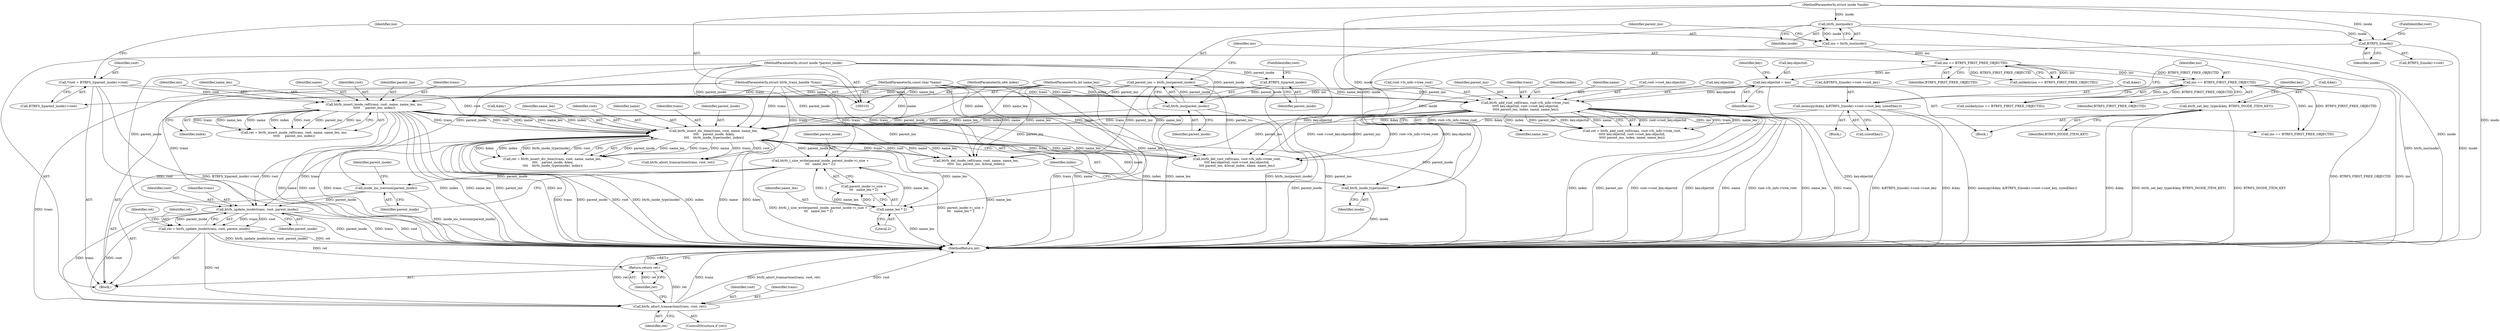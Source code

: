 digraph "0_linux_9c52057c698fb96f8f07e7a4bcf4801a092bda89@API" {
"1000240" [label="(Call,btrfs_i_size_write(parent_inode, parent_inode->i_size +\n\t\t\t   name_len * 2))"];
"1000213" [label="(Call,btrfs_insert_dir_item(trans, root, name, name_len,\n \t\t\t\t    parent_inode, &key,\n \t\t\t\t    btrfs_inode_type(inode), index))"];
"1000199" [label="(Call,btrfs_insert_inode_ref(trans, root, name, name_len, ino,\n\t\t\t\t\t     parent_ino, index))"];
"1000102" [label="(MethodParameterIn,struct btrfs_trans_handle *trans)"];
"1000116" [label="(Call,*root = BTRFS_I(parent_inode)->root)"];
"1000105" [label="(MethodParameterIn,const char *name)"];
"1000106" [label="(MethodParameterIn,int name_len)"];
"1000168" [label="(Call,ino == BTRFS_FIRST_FREE_OBJECTID)"];
"1000134" [label="(Call,ino == BTRFS_FIRST_FREE_OBJECTID)"];
"1000123" [label="(Call,ino = btrfs_ino(inode))"];
"1000125" [label="(Call,btrfs_ino(inode))"];
"1000104" [label="(MethodParameterIn,struct inode *inode)"];
"1000128" [label="(Call,parent_ino = btrfs_ino(parent_inode))"];
"1000130" [label="(Call,btrfs_ino(parent_inode))"];
"1000119" [label="(Call,BTRFS_I(parent_inode))"];
"1000103" [label="(MethodParameterIn,struct inode *parent_inode)"];
"1000108" [label="(MethodParameterIn,u64 index)"];
"1000174" [label="(Call,btrfs_add_root_ref(trans, root->fs_info->tree_root,\n\t\t\t\t\t key.objectid, root->root_key.objectid,\n\t\t\t\t\t parent_ino, index, name, name_len))"];
"1000152" [label="(Call,key.objectid = ino)"];
"1000138" [label="(Call,memcpy(&key, &BTRFS_I(inode)->root->root_key, sizeof(key)))"];
"1000157" [label="(Call,btrfs_set_key_type(&key, BTRFS_INODE_ITEM_KEY))"];
"1000221" [label="(Call,btrfs_inode_type(inode))"];
"1000144" [label="(Call,BTRFS_I(inode))"];
"1000246" [label="(Call,name_len * 2)"];
"1000249" [label="(Call,inode_inc_iversion(parent_inode))"];
"1000262" [label="(Call,btrfs_update_inode(trans, root, parent_inode))"];
"1000260" [label="(Call,ret = btrfs_update_inode(trans, root, parent_inode))"];
"1000268" [label="(Call,btrfs_abort_transaction(trans, root, ret))"];
"1000272" [label="(Return,return ret;)"];
"1000242" [label="(Call,parent_inode->i_size +\n\t\t\t   name_len * 2)"];
"1000128" [label="(Call,parent_ino = btrfs_ino(parent_inode))"];
"1000151" [label="(Block,)"];
"1000273" [label="(Identifier,ret)"];
"1000137" [label="(Block,)"];
"1000270" [label="(Identifier,root)"];
"1000277" [label="(Call,ino == BTRFS_FIRST_FREE_OBJECTID)"];
"1000213" [label="(Call,btrfs_insert_dir_item(trans, root, name, name_len,\n \t\t\t\t    parent_inode, &key,\n \t\t\t\t    btrfs_inode_type(inode), index))"];
"1000117" [label="(Identifier,root)"];
"1000141" [label="(Call,&BTRFS_I(inode)->root->root_key)"];
"1000219" [label="(Call,&key)"];
"1000156" [label="(Identifier,ino)"];
"1000118" [label="(Call,BTRFS_I(parent_inode)->root)"];
"1000271" [label="(Identifier,ret)"];
"1000211" [label="(Call,ret = btrfs_insert_dir_item(trans, root, name, name_len,\n \t\t\t\t    parent_inode, &key,\n \t\t\t\t    btrfs_inode_type(inode), index))"];
"1000124" [label="(Identifier,ino)"];
"1000146" [label="(FieldIdentifier,root)"];
"1000217" [label="(Identifier,name_len)"];
"1000240" [label="(Call,btrfs_i_size_write(parent_inode, parent_inode->i_size +\n\t\t\t   name_len * 2))"];
"1000265" [label="(Identifier,parent_inode)"];
"1000241" [label="(Identifier,parent_inode)"];
"1000116" [label="(Call,*root = BTRFS_I(parent_inode)->root)"];
"1000176" [label="(Call,root->fs_info->tree_root)"];
"1000313" [label="(Call,btrfs_del_inode_ref(trans, root, name, name_len,\n\t\t\t\t\t  ino, parent_ino, &local_index))"];
"1000170" [label="(Identifier,BTRFS_FIRST_FREE_OBJECTID)"];
"1000145" [label="(Identifier,inode)"];
"1000234" [label="(Call,btrfs_abort_transaction(trans, root, ret))"];
"1000123" [label="(Call,ino = btrfs_ino(inode))"];
"1000144" [label="(Call,BTRFS_I(inode))"];
"1000126" [label="(Identifier,inode)"];
"1000247" [label="(Identifier,name_len)"];
"1000143" [label="(Call,BTRFS_I(inode)->root)"];
"1000167" [label="(Call,unlikely(ino == BTRFS_FIRST_FREE_OBJECTID))"];
"1000215" [label="(Identifier,root)"];
"1000206" [label="(Identifier,index)"];
"1000205" [label="(Identifier,parent_ino)"];
"1000248" [label="(Literal,2)"];
"1000109" [label="(Block,)"];
"1000189" [label="(Identifier,parent_ino)"];
"1000120" [label="(Identifier,parent_inode)"];
"1000119" [label="(Call,BTRFS_I(parent_inode))"];
"1000136" [label="(Identifier,BTRFS_FIRST_FREE_OBJECTID)"];
"1000216" [label="(Identifier,name)"];
"1000169" [label="(Identifier,ino)"];
"1000160" [label="(Identifier,BTRFS_INODE_ITEM_KEY)"];
"1000200" [label="(Identifier,trans)"];
"1000264" [label="(Identifier,root)"];
"1000168" [label="(Call,ino == BTRFS_FIRST_FREE_OBJECTID)"];
"1000102" [label="(MethodParameterIn,struct btrfs_trans_handle *trans)"];
"1000272" [label="(Return,return ret;)"];
"1000263" [label="(Identifier,trans)"];
"1000192" [label="(Identifier,name_len)"];
"1000260" [label="(Call,ret = btrfs_update_inode(trans, root, parent_inode))"];
"1000285" [label="(Call,btrfs_del_root_ref(trans, root->fs_info->tree_root,\n\t\t\t\t key.objectid, root->root_key.objectid,\n\t\t\t\t parent_ino, &local_index, name, name_len))"];
"1000175" [label="(Identifier,trans)"];
"1000250" [label="(Identifier,parent_inode)"];
"1000130" [label="(Call,btrfs_ino(parent_inode))"];
"1000249" [label="(Call,inode_inc_iversion(parent_inode))"];
"1000222" [label="(Identifier,inode)"];
"1000157" [label="(Call,btrfs_set_key_type(&key, BTRFS_INODE_ITEM_KEY))"];
"1000104" [label="(MethodParameterIn,struct inode *inode)"];
"1000204" [label="(Identifier,ino)"];
"1000190" [label="(Identifier,index)"];
"1000148" [label="(Call,sizeof(key))"];
"1000108" [label="(MethodParameterIn,u64 index)"];
"1000153" [label="(Call,key.objectid)"];
"1000133" [label="(Call,unlikely(ino == BTRFS_FIRST_FREE_OBJECTID))"];
"1000131" [label="(Identifier,parent_inode)"];
"1000103" [label="(MethodParameterIn,struct inode *parent_inode)"];
"1000106" [label="(MethodParameterIn,int name_len)"];
"1000269" [label="(Identifier,trans)"];
"1000253" [label="(Identifier,parent_inode)"];
"1000268" [label="(Call,btrfs_abort_transaction(trans, root, ret))"];
"1000134" [label="(Call,ino == BTRFS_FIRST_FREE_OBJECTID)"];
"1000174" [label="(Call,btrfs_add_root_ref(trans, root->fs_info->tree_root,\n\t\t\t\t\t key.objectid, root->root_key.objectid,\n\t\t\t\t\t parent_ino, index, name, name_len))"];
"1000152" [label="(Call,key.objectid = ino)"];
"1000105" [label="(MethodParameterIn,const char *name)"];
"1000158" [label="(Call,&key)"];
"1000262" [label="(Call,btrfs_update_inode(trans, root, parent_inode))"];
"1000121" [label="(FieldIdentifier,root)"];
"1000324" [label="(MethodReturn,int)"];
"1000197" [label="(Call,ret = btrfs_insert_inode_ref(trans, root, name, name_len, ino,\n\t\t\t\t\t     parent_ino, index))"];
"1000139" [label="(Call,&key)"];
"1000221" [label="(Call,btrfs_inode_type(inode))"];
"1000246" [label="(Call,name_len * 2)"];
"1000267" [label="(Identifier,ret)"];
"1000191" [label="(Identifier,name)"];
"1000223" [label="(Identifier,index)"];
"1000184" [label="(Call,root->root_key.objectid)"];
"1000138" [label="(Call,memcpy(&key, &BTRFS_I(inode)->root->root_key, sizeof(key)))"];
"1000214" [label="(Identifier,trans)"];
"1000135" [label="(Identifier,ino)"];
"1000203" [label="(Identifier,name_len)"];
"1000129" [label="(Identifier,parent_ino)"];
"1000266" [label="(ControlStructure,if (ret))"];
"1000159" [label="(Identifier,key)"];
"1000125" [label="(Call,btrfs_ino(inode))"];
"1000163" [label="(Identifier,key)"];
"1000202" [label="(Identifier,name)"];
"1000201" [label="(Identifier,root)"];
"1000261" [label="(Identifier,ret)"];
"1000218" [label="(Identifier,parent_inode)"];
"1000172" [label="(Call,ret = btrfs_add_root_ref(trans, root->fs_info->tree_root,\n\t\t\t\t\t key.objectid, root->root_key.objectid,\n\t\t\t\t\t parent_ino, index, name, name_len))"];
"1000199" [label="(Call,btrfs_insert_inode_ref(trans, root, name, name_len, ino,\n\t\t\t\t\t     parent_ino, index))"];
"1000181" [label="(Call,key.objectid)"];
"1000240" -> "1000109"  [label="AST: "];
"1000240" -> "1000242"  [label="CFG: "];
"1000241" -> "1000240"  [label="AST: "];
"1000242" -> "1000240"  [label="AST: "];
"1000250" -> "1000240"  [label="CFG: "];
"1000240" -> "1000324"  [label="DDG: btrfs_i_size_write(parent_inode, parent_inode->i_size +\n\t\t\t   name_len * 2)"];
"1000240" -> "1000324"  [label="DDG: parent_inode->i_size +\n\t\t\t   name_len * 2"];
"1000213" -> "1000240"  [label="DDG: parent_inode"];
"1000103" -> "1000240"  [label="DDG: parent_inode"];
"1000246" -> "1000240"  [label="DDG: name_len"];
"1000246" -> "1000240"  [label="DDG: 2"];
"1000240" -> "1000249"  [label="DDG: parent_inode"];
"1000213" -> "1000211"  [label="AST: "];
"1000213" -> "1000223"  [label="CFG: "];
"1000214" -> "1000213"  [label="AST: "];
"1000215" -> "1000213"  [label="AST: "];
"1000216" -> "1000213"  [label="AST: "];
"1000217" -> "1000213"  [label="AST: "];
"1000218" -> "1000213"  [label="AST: "];
"1000219" -> "1000213"  [label="AST: "];
"1000221" -> "1000213"  [label="AST: "];
"1000223" -> "1000213"  [label="AST: "];
"1000211" -> "1000213"  [label="CFG: "];
"1000213" -> "1000324"  [label="DDG: btrfs_inode_type(inode)"];
"1000213" -> "1000324"  [label="DDG: index"];
"1000213" -> "1000324"  [label="DDG: name"];
"1000213" -> "1000324"  [label="DDG: &key"];
"1000213" -> "1000324"  [label="DDG: name_len"];
"1000213" -> "1000324"  [label="DDG: trans"];
"1000213" -> "1000324"  [label="DDG: parent_inode"];
"1000213" -> "1000324"  [label="DDG: root"];
"1000213" -> "1000211"  [label="DDG: parent_inode"];
"1000213" -> "1000211"  [label="DDG: name_len"];
"1000213" -> "1000211"  [label="DDG: trans"];
"1000213" -> "1000211"  [label="DDG: name"];
"1000213" -> "1000211"  [label="DDG: &key"];
"1000213" -> "1000211"  [label="DDG: index"];
"1000213" -> "1000211"  [label="DDG: btrfs_inode_type(inode)"];
"1000213" -> "1000211"  [label="DDG: root"];
"1000199" -> "1000213"  [label="DDG: trans"];
"1000199" -> "1000213"  [label="DDG: root"];
"1000199" -> "1000213"  [label="DDG: name"];
"1000199" -> "1000213"  [label="DDG: name_len"];
"1000199" -> "1000213"  [label="DDG: index"];
"1000174" -> "1000213"  [label="DDG: trans"];
"1000174" -> "1000213"  [label="DDG: name"];
"1000174" -> "1000213"  [label="DDG: name_len"];
"1000174" -> "1000213"  [label="DDG: index"];
"1000102" -> "1000213"  [label="DDG: trans"];
"1000116" -> "1000213"  [label="DDG: root"];
"1000105" -> "1000213"  [label="DDG: name"];
"1000106" -> "1000213"  [label="DDG: name_len"];
"1000130" -> "1000213"  [label="DDG: parent_inode"];
"1000103" -> "1000213"  [label="DDG: parent_inode"];
"1000138" -> "1000213"  [label="DDG: &key"];
"1000157" -> "1000213"  [label="DDG: &key"];
"1000221" -> "1000213"  [label="DDG: inode"];
"1000108" -> "1000213"  [label="DDG: index"];
"1000213" -> "1000234"  [label="DDG: trans"];
"1000213" -> "1000234"  [label="DDG: root"];
"1000213" -> "1000246"  [label="DDG: name_len"];
"1000213" -> "1000262"  [label="DDG: trans"];
"1000213" -> "1000262"  [label="DDG: root"];
"1000213" -> "1000285"  [label="DDG: trans"];
"1000213" -> "1000285"  [label="DDG: name"];
"1000213" -> "1000285"  [label="DDG: name_len"];
"1000213" -> "1000313"  [label="DDG: trans"];
"1000213" -> "1000313"  [label="DDG: root"];
"1000213" -> "1000313"  [label="DDG: name"];
"1000213" -> "1000313"  [label="DDG: name_len"];
"1000199" -> "1000197"  [label="AST: "];
"1000199" -> "1000206"  [label="CFG: "];
"1000200" -> "1000199"  [label="AST: "];
"1000201" -> "1000199"  [label="AST: "];
"1000202" -> "1000199"  [label="AST: "];
"1000203" -> "1000199"  [label="AST: "];
"1000204" -> "1000199"  [label="AST: "];
"1000205" -> "1000199"  [label="AST: "];
"1000206" -> "1000199"  [label="AST: "];
"1000197" -> "1000199"  [label="CFG: "];
"1000199" -> "1000324"  [label="DDG: root"];
"1000199" -> "1000324"  [label="DDG: trans"];
"1000199" -> "1000324"  [label="DDG: index"];
"1000199" -> "1000324"  [label="DDG: name_len"];
"1000199" -> "1000324"  [label="DDG: parent_ino"];
"1000199" -> "1000324"  [label="DDG: ino"];
"1000199" -> "1000324"  [label="DDG: name"];
"1000199" -> "1000197"  [label="DDG: trans"];
"1000199" -> "1000197"  [label="DDG: name_len"];
"1000199" -> "1000197"  [label="DDG: name"];
"1000199" -> "1000197"  [label="DDG: index"];
"1000199" -> "1000197"  [label="DDG: root"];
"1000199" -> "1000197"  [label="DDG: parent_ino"];
"1000199" -> "1000197"  [label="DDG: ino"];
"1000102" -> "1000199"  [label="DDG: trans"];
"1000116" -> "1000199"  [label="DDG: root"];
"1000105" -> "1000199"  [label="DDG: name"];
"1000106" -> "1000199"  [label="DDG: name_len"];
"1000168" -> "1000199"  [label="DDG: ino"];
"1000128" -> "1000199"  [label="DDG: parent_ino"];
"1000108" -> "1000199"  [label="DDG: index"];
"1000199" -> "1000277"  [label="DDG: ino"];
"1000199" -> "1000285"  [label="DDG: parent_ino"];
"1000199" -> "1000313"  [label="DDG: parent_ino"];
"1000102" -> "1000101"  [label="AST: "];
"1000102" -> "1000324"  [label="DDG: trans"];
"1000102" -> "1000174"  [label="DDG: trans"];
"1000102" -> "1000234"  [label="DDG: trans"];
"1000102" -> "1000262"  [label="DDG: trans"];
"1000102" -> "1000268"  [label="DDG: trans"];
"1000102" -> "1000285"  [label="DDG: trans"];
"1000102" -> "1000313"  [label="DDG: trans"];
"1000116" -> "1000109"  [label="AST: "];
"1000116" -> "1000118"  [label="CFG: "];
"1000117" -> "1000116"  [label="AST: "];
"1000118" -> "1000116"  [label="AST: "];
"1000124" -> "1000116"  [label="CFG: "];
"1000116" -> "1000324"  [label="DDG: root"];
"1000116" -> "1000324"  [label="DDG: BTRFS_I(parent_inode)->root"];
"1000105" -> "1000101"  [label="AST: "];
"1000105" -> "1000324"  [label="DDG: name"];
"1000105" -> "1000174"  [label="DDG: name"];
"1000105" -> "1000285"  [label="DDG: name"];
"1000105" -> "1000313"  [label="DDG: name"];
"1000106" -> "1000101"  [label="AST: "];
"1000106" -> "1000324"  [label="DDG: name_len"];
"1000106" -> "1000174"  [label="DDG: name_len"];
"1000106" -> "1000246"  [label="DDG: name_len"];
"1000106" -> "1000285"  [label="DDG: name_len"];
"1000106" -> "1000313"  [label="DDG: name_len"];
"1000168" -> "1000167"  [label="AST: "];
"1000168" -> "1000170"  [label="CFG: "];
"1000169" -> "1000168"  [label="AST: "];
"1000170" -> "1000168"  [label="AST: "];
"1000167" -> "1000168"  [label="CFG: "];
"1000168" -> "1000324"  [label="DDG: ino"];
"1000168" -> "1000324"  [label="DDG: BTRFS_FIRST_FREE_OBJECTID"];
"1000168" -> "1000167"  [label="DDG: ino"];
"1000168" -> "1000167"  [label="DDG: BTRFS_FIRST_FREE_OBJECTID"];
"1000134" -> "1000168"  [label="DDG: ino"];
"1000134" -> "1000168"  [label="DDG: BTRFS_FIRST_FREE_OBJECTID"];
"1000168" -> "1000277"  [label="DDG: ino"];
"1000168" -> "1000277"  [label="DDG: BTRFS_FIRST_FREE_OBJECTID"];
"1000134" -> "1000133"  [label="AST: "];
"1000134" -> "1000136"  [label="CFG: "];
"1000135" -> "1000134"  [label="AST: "];
"1000136" -> "1000134"  [label="AST: "];
"1000133" -> "1000134"  [label="CFG: "];
"1000134" -> "1000133"  [label="DDG: ino"];
"1000134" -> "1000133"  [label="DDG: BTRFS_FIRST_FREE_OBJECTID"];
"1000123" -> "1000134"  [label="DDG: ino"];
"1000134" -> "1000152"  [label="DDG: ino"];
"1000123" -> "1000109"  [label="AST: "];
"1000123" -> "1000125"  [label="CFG: "];
"1000124" -> "1000123"  [label="AST: "];
"1000125" -> "1000123"  [label="AST: "];
"1000129" -> "1000123"  [label="CFG: "];
"1000123" -> "1000324"  [label="DDG: btrfs_ino(inode)"];
"1000125" -> "1000123"  [label="DDG: inode"];
"1000125" -> "1000126"  [label="CFG: "];
"1000126" -> "1000125"  [label="AST: "];
"1000125" -> "1000324"  [label="DDG: inode"];
"1000104" -> "1000125"  [label="DDG: inode"];
"1000125" -> "1000144"  [label="DDG: inode"];
"1000125" -> "1000221"  [label="DDG: inode"];
"1000104" -> "1000101"  [label="AST: "];
"1000104" -> "1000324"  [label="DDG: inode"];
"1000104" -> "1000144"  [label="DDG: inode"];
"1000104" -> "1000221"  [label="DDG: inode"];
"1000128" -> "1000109"  [label="AST: "];
"1000128" -> "1000130"  [label="CFG: "];
"1000129" -> "1000128"  [label="AST: "];
"1000130" -> "1000128"  [label="AST: "];
"1000135" -> "1000128"  [label="CFG: "];
"1000128" -> "1000324"  [label="DDG: btrfs_ino(parent_inode)"];
"1000128" -> "1000324"  [label="DDG: parent_ino"];
"1000130" -> "1000128"  [label="DDG: parent_inode"];
"1000128" -> "1000174"  [label="DDG: parent_ino"];
"1000128" -> "1000285"  [label="DDG: parent_ino"];
"1000128" -> "1000313"  [label="DDG: parent_ino"];
"1000130" -> "1000131"  [label="CFG: "];
"1000131" -> "1000130"  [label="AST: "];
"1000130" -> "1000324"  [label="DDG: parent_inode"];
"1000119" -> "1000130"  [label="DDG: parent_inode"];
"1000103" -> "1000130"  [label="DDG: parent_inode"];
"1000119" -> "1000118"  [label="AST: "];
"1000119" -> "1000120"  [label="CFG: "];
"1000120" -> "1000119"  [label="AST: "];
"1000121" -> "1000119"  [label="CFG: "];
"1000103" -> "1000119"  [label="DDG: parent_inode"];
"1000103" -> "1000101"  [label="AST: "];
"1000103" -> "1000324"  [label="DDG: parent_inode"];
"1000103" -> "1000249"  [label="DDG: parent_inode"];
"1000103" -> "1000262"  [label="DDG: parent_inode"];
"1000108" -> "1000101"  [label="AST: "];
"1000108" -> "1000324"  [label="DDG: index"];
"1000108" -> "1000174"  [label="DDG: index"];
"1000174" -> "1000172"  [label="AST: "];
"1000174" -> "1000192"  [label="CFG: "];
"1000175" -> "1000174"  [label="AST: "];
"1000176" -> "1000174"  [label="AST: "];
"1000181" -> "1000174"  [label="AST: "];
"1000184" -> "1000174"  [label="AST: "];
"1000189" -> "1000174"  [label="AST: "];
"1000190" -> "1000174"  [label="AST: "];
"1000191" -> "1000174"  [label="AST: "];
"1000192" -> "1000174"  [label="AST: "];
"1000172" -> "1000174"  [label="CFG: "];
"1000174" -> "1000324"  [label="DDG: index"];
"1000174" -> "1000324"  [label="DDG: parent_ino"];
"1000174" -> "1000324"  [label="DDG: root->root_key.objectid"];
"1000174" -> "1000324"  [label="DDG: key.objectid"];
"1000174" -> "1000324"  [label="DDG: name"];
"1000174" -> "1000324"  [label="DDG: root->fs_info->tree_root"];
"1000174" -> "1000324"  [label="DDG: name_len"];
"1000174" -> "1000324"  [label="DDG: trans"];
"1000174" -> "1000172"  [label="DDG: root->root_key.objectid"];
"1000174" -> "1000172"  [label="DDG: trans"];
"1000174" -> "1000172"  [label="DDG: name_len"];
"1000174" -> "1000172"  [label="DDG: root->fs_info->tree_root"];
"1000174" -> "1000172"  [label="DDG: index"];
"1000174" -> "1000172"  [label="DDG: parent_ino"];
"1000174" -> "1000172"  [label="DDG: key.objectid"];
"1000174" -> "1000172"  [label="DDG: name"];
"1000152" -> "1000174"  [label="DDG: key.objectid"];
"1000174" -> "1000285"  [label="DDG: root->fs_info->tree_root"];
"1000174" -> "1000285"  [label="DDG: key.objectid"];
"1000174" -> "1000285"  [label="DDG: root->root_key.objectid"];
"1000174" -> "1000285"  [label="DDG: parent_ino"];
"1000174" -> "1000313"  [label="DDG: parent_ino"];
"1000152" -> "1000151"  [label="AST: "];
"1000152" -> "1000156"  [label="CFG: "];
"1000153" -> "1000152"  [label="AST: "];
"1000156" -> "1000152"  [label="AST: "];
"1000159" -> "1000152"  [label="CFG: "];
"1000152" -> "1000324"  [label="DDG: key.objectid"];
"1000152" -> "1000285"  [label="DDG: key.objectid"];
"1000138" -> "1000137"  [label="AST: "];
"1000138" -> "1000148"  [label="CFG: "];
"1000139" -> "1000138"  [label="AST: "];
"1000141" -> "1000138"  [label="AST: "];
"1000148" -> "1000138"  [label="AST: "];
"1000169" -> "1000138"  [label="CFG: "];
"1000138" -> "1000324"  [label="DDG: &BTRFS_I(inode)->root->root_key"];
"1000138" -> "1000324"  [label="DDG: &key"];
"1000138" -> "1000324"  [label="DDG: memcpy(&key, &BTRFS_I(inode)->root->root_key, sizeof(key))"];
"1000157" -> "1000151"  [label="AST: "];
"1000157" -> "1000160"  [label="CFG: "];
"1000158" -> "1000157"  [label="AST: "];
"1000160" -> "1000157"  [label="AST: "];
"1000163" -> "1000157"  [label="CFG: "];
"1000157" -> "1000324"  [label="DDG: btrfs_set_key_type(&key, BTRFS_INODE_ITEM_KEY)"];
"1000157" -> "1000324"  [label="DDG: BTRFS_INODE_ITEM_KEY"];
"1000157" -> "1000324"  [label="DDG: &key"];
"1000221" -> "1000222"  [label="CFG: "];
"1000222" -> "1000221"  [label="AST: "];
"1000223" -> "1000221"  [label="CFG: "];
"1000221" -> "1000324"  [label="DDG: inode"];
"1000144" -> "1000221"  [label="DDG: inode"];
"1000144" -> "1000143"  [label="AST: "];
"1000144" -> "1000145"  [label="CFG: "];
"1000145" -> "1000144"  [label="AST: "];
"1000146" -> "1000144"  [label="CFG: "];
"1000144" -> "1000324"  [label="DDG: inode"];
"1000246" -> "1000242"  [label="AST: "];
"1000246" -> "1000248"  [label="CFG: "];
"1000247" -> "1000246"  [label="AST: "];
"1000248" -> "1000246"  [label="AST: "];
"1000242" -> "1000246"  [label="CFG: "];
"1000246" -> "1000324"  [label="DDG: name_len"];
"1000246" -> "1000242"  [label="DDG: name_len"];
"1000246" -> "1000242"  [label="DDG: 2"];
"1000249" -> "1000109"  [label="AST: "];
"1000249" -> "1000250"  [label="CFG: "];
"1000250" -> "1000249"  [label="AST: "];
"1000253" -> "1000249"  [label="CFG: "];
"1000249" -> "1000324"  [label="DDG: inode_inc_iversion(parent_inode)"];
"1000249" -> "1000262"  [label="DDG: parent_inode"];
"1000262" -> "1000260"  [label="AST: "];
"1000262" -> "1000265"  [label="CFG: "];
"1000263" -> "1000262"  [label="AST: "];
"1000264" -> "1000262"  [label="AST: "];
"1000265" -> "1000262"  [label="AST: "];
"1000260" -> "1000262"  [label="CFG: "];
"1000262" -> "1000324"  [label="DDG: parent_inode"];
"1000262" -> "1000324"  [label="DDG: trans"];
"1000262" -> "1000324"  [label="DDG: root"];
"1000262" -> "1000260"  [label="DDG: trans"];
"1000262" -> "1000260"  [label="DDG: root"];
"1000262" -> "1000260"  [label="DDG: parent_inode"];
"1000262" -> "1000268"  [label="DDG: trans"];
"1000262" -> "1000268"  [label="DDG: root"];
"1000260" -> "1000109"  [label="AST: "];
"1000261" -> "1000260"  [label="AST: "];
"1000267" -> "1000260"  [label="CFG: "];
"1000260" -> "1000324"  [label="DDG: btrfs_update_inode(trans, root, parent_inode)"];
"1000260" -> "1000324"  [label="DDG: ret"];
"1000260" -> "1000268"  [label="DDG: ret"];
"1000260" -> "1000272"  [label="DDG: ret"];
"1000268" -> "1000266"  [label="AST: "];
"1000268" -> "1000271"  [label="CFG: "];
"1000269" -> "1000268"  [label="AST: "];
"1000270" -> "1000268"  [label="AST: "];
"1000271" -> "1000268"  [label="AST: "];
"1000273" -> "1000268"  [label="CFG: "];
"1000268" -> "1000324"  [label="DDG: trans"];
"1000268" -> "1000324"  [label="DDG: btrfs_abort_transaction(trans, root, ret)"];
"1000268" -> "1000324"  [label="DDG: root"];
"1000268" -> "1000324"  [label="DDG: ret"];
"1000268" -> "1000272"  [label="DDG: ret"];
"1000272" -> "1000109"  [label="AST: "];
"1000272" -> "1000273"  [label="CFG: "];
"1000273" -> "1000272"  [label="AST: "];
"1000324" -> "1000272"  [label="CFG: "];
"1000272" -> "1000324"  [label="DDG: <RET>"];
"1000273" -> "1000272"  [label="DDG: ret"];
}
